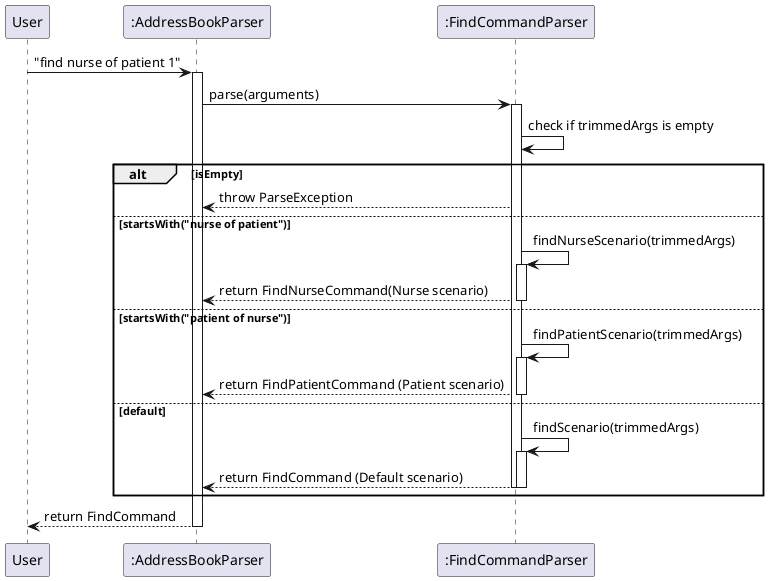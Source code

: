 @startuml

participant User
participant ":AddressBookParser" as AddressBookParser
participant ":FindCommandParser" as FindCommandParser

User -> AddressBookParser: "find nurse of patient 1"
activate AddressBookParser

AddressBookParser -> FindCommandParser: parse(arguments)
activate FindCommandParser

FindCommandParser -> FindCommandParser: check if trimmedArgs is empty
alt isEmpty
    FindCommandParser --> AddressBookParser: throw ParseException
else startsWith("nurse of patient")
    FindCommandParser -> FindCommandParser: findNurseScenario(trimmedArgs)
    activate FindCommandParser
    FindCommandParser --> AddressBookParser: return FindNurseCommand(Nurse scenario)
    deactivate FindCommandParser

else startsWith("patient of nurse")
    FindCommandParser -> FindCommandParser: findPatientScenario(trimmedArgs)
    activate FindCommandParser
    FindCommandParser --> AddressBookParser: return FindPatientCommand (Patient scenario)
    deactivate FindCommandParser
else default
    FindCommandParser -> FindCommandParser: findScenario(trimmedArgs)
    activate FindCommandParser
    FindCommandParser --> AddressBookParser: return FindCommand (Default scenario)
    deactivate FindCommandParser
    deactivate FindCommandParser
end

deactivate FindCommandParser
AddressBookParser --> User: return FindCommand
deactivate AddressBookParser
@enduml